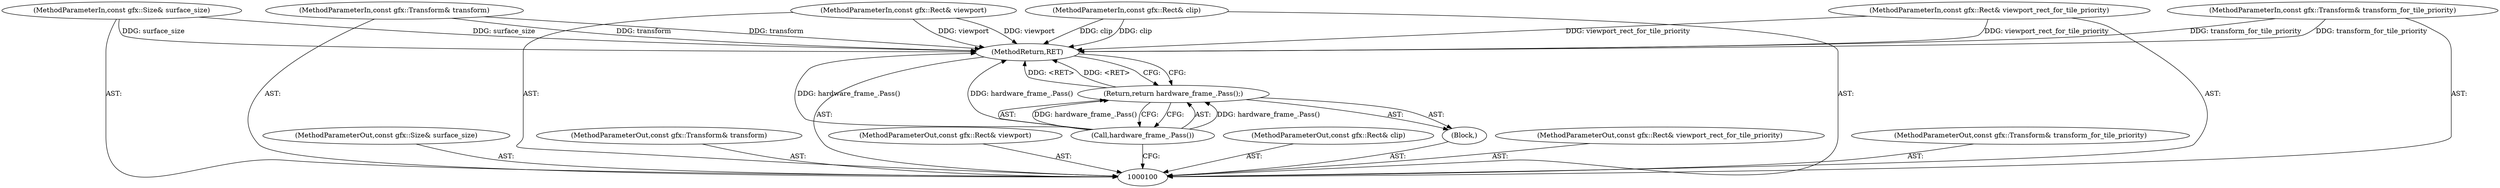 digraph "0_Chrome_6d9425ec7badda912555d46ea7abcfab81fdd9b9_6" {
"1000110" [label="(MethodReturn,RET)"];
"1000101" [label="(MethodParameterIn,const gfx::Size& surface_size)"];
"1000120" [label="(MethodParameterOut,const gfx::Size& surface_size)"];
"1000102" [label="(MethodParameterIn,const gfx::Transform& transform)"];
"1000121" [label="(MethodParameterOut,const gfx::Transform& transform)"];
"1000103" [label="(MethodParameterIn,const gfx::Rect& viewport)"];
"1000122" [label="(MethodParameterOut,const gfx::Rect& viewport)"];
"1000104" [label="(MethodParameterIn,const gfx::Rect& clip)"];
"1000123" [label="(MethodParameterOut,const gfx::Rect& clip)"];
"1000105" [label="(MethodParameterIn,const gfx::Rect& viewport_rect_for_tile_priority)"];
"1000124" [label="(MethodParameterOut,const gfx::Rect& viewport_rect_for_tile_priority)"];
"1000106" [label="(MethodParameterIn,const gfx::Transform& transform_for_tile_priority)"];
"1000125" [label="(MethodParameterOut,const gfx::Transform& transform_for_tile_priority)"];
"1000107" [label="(Block,)"];
"1000109" [label="(Call,hardware_frame_.Pass())"];
"1000108" [label="(Return,return hardware_frame_.Pass();)"];
"1000110" -> "1000100"  [label="AST: "];
"1000110" -> "1000108"  [label="CFG: "];
"1000108" -> "1000110"  [label="DDG: <RET>"];
"1000104" -> "1000110"  [label="DDG: clip"];
"1000105" -> "1000110"  [label="DDG: viewport_rect_for_tile_priority"];
"1000103" -> "1000110"  [label="DDG: viewport"];
"1000102" -> "1000110"  [label="DDG: transform"];
"1000101" -> "1000110"  [label="DDG: surface_size"];
"1000106" -> "1000110"  [label="DDG: transform_for_tile_priority"];
"1000109" -> "1000110"  [label="DDG: hardware_frame_.Pass()"];
"1000101" -> "1000100"  [label="AST: "];
"1000101" -> "1000110"  [label="DDG: surface_size"];
"1000120" -> "1000100"  [label="AST: "];
"1000102" -> "1000100"  [label="AST: "];
"1000102" -> "1000110"  [label="DDG: transform"];
"1000121" -> "1000100"  [label="AST: "];
"1000103" -> "1000100"  [label="AST: "];
"1000103" -> "1000110"  [label="DDG: viewport"];
"1000122" -> "1000100"  [label="AST: "];
"1000104" -> "1000100"  [label="AST: "];
"1000104" -> "1000110"  [label="DDG: clip"];
"1000123" -> "1000100"  [label="AST: "];
"1000105" -> "1000100"  [label="AST: "];
"1000105" -> "1000110"  [label="DDG: viewport_rect_for_tile_priority"];
"1000124" -> "1000100"  [label="AST: "];
"1000106" -> "1000100"  [label="AST: "];
"1000106" -> "1000110"  [label="DDG: transform_for_tile_priority"];
"1000125" -> "1000100"  [label="AST: "];
"1000107" -> "1000100"  [label="AST: "];
"1000108" -> "1000107"  [label="AST: "];
"1000109" -> "1000108"  [label="AST: "];
"1000109" -> "1000100"  [label="CFG: "];
"1000108" -> "1000109"  [label="CFG: "];
"1000109" -> "1000110"  [label="DDG: hardware_frame_.Pass()"];
"1000109" -> "1000108"  [label="DDG: hardware_frame_.Pass()"];
"1000108" -> "1000107"  [label="AST: "];
"1000108" -> "1000109"  [label="CFG: "];
"1000109" -> "1000108"  [label="AST: "];
"1000110" -> "1000108"  [label="CFG: "];
"1000108" -> "1000110"  [label="DDG: <RET>"];
"1000109" -> "1000108"  [label="DDG: hardware_frame_.Pass()"];
}
